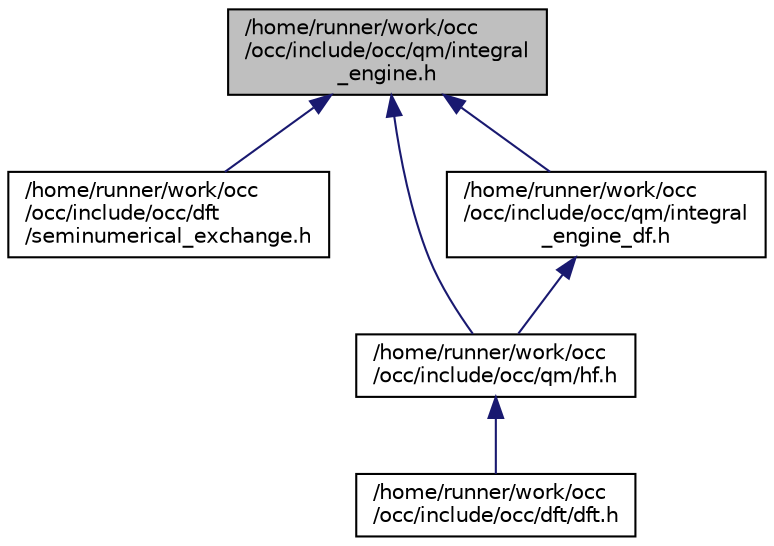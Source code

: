 digraph "/home/runner/work/occ/occ/include/occ/qm/integral_engine.h"
{
 // LATEX_PDF_SIZE
  bgcolor="transparent";
  edge [fontname="Helvetica",fontsize="10",labelfontname="Helvetica",labelfontsize="10"];
  node [fontname="Helvetica",fontsize="10",shape=record];
  Node1 [label="/home/runner/work/occ\l/occ/include/occ/qm/integral\l_engine.h",height=0.2,width=0.4,color="black", fillcolor="grey75", style="filled", fontcolor="black",tooltip=" "];
  Node1 -> Node2 [dir="back",color="midnightblue",fontsize="10",style="solid",fontname="Helvetica"];
  Node2 [label="/home/runner/work/occ\l/occ/include/occ/dft\l/seminumerical_exchange.h",height=0.2,width=0.4,color="black",URL="$seminumerical__exchange_8h.html",tooltip=" "];
  Node1 -> Node3 [dir="back",color="midnightblue",fontsize="10",style="solid",fontname="Helvetica"];
  Node3 [label="/home/runner/work/occ\l/occ/include/occ/qm/hf.h",height=0.2,width=0.4,color="black",URL="$hf_8h.html",tooltip=" "];
  Node3 -> Node4 [dir="back",color="midnightblue",fontsize="10",style="solid",fontname="Helvetica"];
  Node4 [label="/home/runner/work/occ\l/occ/include/occ/dft/dft.h",height=0.2,width=0.4,color="black",URL="$dft_8h.html",tooltip=" "];
  Node1 -> Node5 [dir="back",color="midnightblue",fontsize="10",style="solid",fontname="Helvetica"];
  Node5 [label="/home/runner/work/occ\l/occ/include/occ/qm/integral\l_engine_df.h",height=0.2,width=0.4,color="black",URL="$integral__engine__df_8h.html",tooltip=" "];
  Node5 -> Node3 [dir="back",color="midnightblue",fontsize="10",style="solid",fontname="Helvetica"];
}
